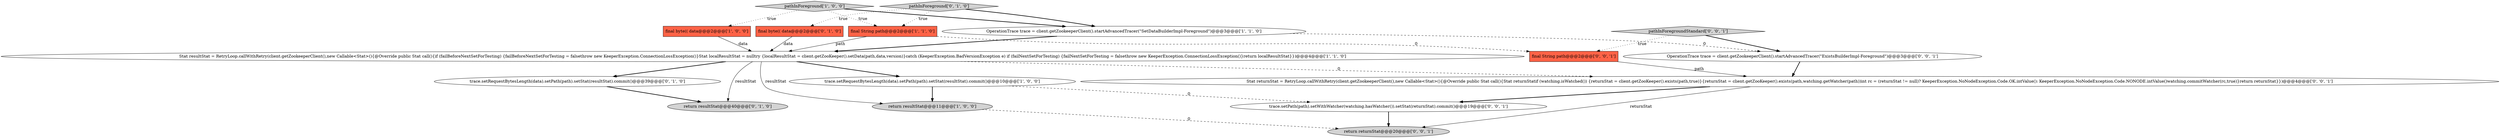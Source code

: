 digraph {
7 [style = filled, label = "final byte(( data@@@2@@@['0', '1', '0']", fillcolor = tomato, shape = box image = "AAA0AAABBB2BBB"];
12 [style = filled, label = "pathInForegroundStandard['0', '0', '1']", fillcolor = lightgray, shape = diamond image = "AAA0AAABBB3BBB"];
4 [style = filled, label = "Stat resultStat = RetryLoop.callWithRetry(client.getZookeeperClient(),new Callable<Stat>(){@Override public Stat call(){if (failBeforeNextSetForTesting) {failBeforeNextSetForTesting = falsethrow new KeeperException.ConnectionLossException()}Stat localResultStat = nulltry {localResultStat = client.getZooKeeper().setData(path,data,version)}catch (KeeperException.BadVersionException e) if (failNextSetForTesting) {failNextSetForTesting = falsethrow new KeeperException.ConnectionLossException()}return localResultStat}})@@@4@@@['1', '1', '0']", fillcolor = white, shape = ellipse image = "AAA0AAABBB1BBB"];
9 [style = filled, label = "return resultStat@@@40@@@['0', '1', '0']", fillcolor = lightgray, shape = ellipse image = "AAA0AAABBB2BBB"];
14 [style = filled, label = "final String path@@@2@@@['0', '0', '1']", fillcolor = tomato, shape = box image = "AAA0AAABBB3BBB"];
16 [style = filled, label = "return returnStat@@@20@@@['0', '0', '1']", fillcolor = lightgray, shape = ellipse image = "AAA0AAABBB3BBB"];
6 [style = filled, label = "final String path@@@2@@@['1', '1', '0']", fillcolor = tomato, shape = box image = "AAA0AAABBB1BBB"];
10 [style = filled, label = "pathInForeground['0', '1', '0']", fillcolor = lightgray, shape = diamond image = "AAA0AAABBB2BBB"];
15 [style = filled, label = "Stat returnStat = RetryLoop.callWithRetry(client.getZookeeperClient(),new Callable<Stat>(){@Override public Stat call(){Stat returnStatif (watching.isWatched()) {returnStat = client.getZooKeeper().exists(path,true)}{returnStat = client.getZooKeeper().exists(path,watching.getWatcher(path))int rc = (returnStat != null)? KeeperException.NoNodeException.Code.OK.intValue(): KeeperException.NoNodeException.Code.NONODE.intValue()watching.commitWatcher(rc,true)}return returnStat}})@@@4@@@['0', '0', '1']", fillcolor = white, shape = ellipse image = "AAA0AAABBB3BBB"];
8 [style = filled, label = "trace.setRequestBytesLength(data).setPath(path).setStat(resultStat).commit()@@@39@@@['0', '1', '0']", fillcolor = white, shape = ellipse image = "AAA0AAABBB2BBB"];
11 [style = filled, label = "OperationTrace trace = client.getZookeeperClient().startAdvancedTracer(\"ExistsBuilderImpl-Foreground\")@@@3@@@['0', '0', '1']", fillcolor = white, shape = ellipse image = "AAA0AAABBB3BBB"];
3 [style = filled, label = "final byte(( data@@@2@@@['1', '0', '0']", fillcolor = tomato, shape = box image = "AAA0AAABBB1BBB"];
1 [style = filled, label = "return resultStat@@@11@@@['1', '0', '0']", fillcolor = lightgray, shape = ellipse image = "AAA0AAABBB1BBB"];
2 [style = filled, label = "trace.setRequestBytesLength(data).setPath(path).setStat(resultStat).commit()@@@10@@@['1', '0', '0']", fillcolor = white, shape = ellipse image = "AAA0AAABBB1BBB"];
13 [style = filled, label = "trace.setPath(path).setWithWatcher(watching.hasWatcher()).setStat(returnStat).commit()@@@19@@@['0', '0', '1']", fillcolor = white, shape = ellipse image = "AAA0AAABBB3BBB"];
0 [style = filled, label = "OperationTrace trace = client.getZookeeperClient().startAdvancedTracer(\"SetDataBuilderImpl-Foreground\")@@@3@@@['1', '1', '0']", fillcolor = white, shape = ellipse image = "AAA0AAABBB1BBB"];
5 [style = filled, label = "pathInForeground['1', '0', '0']", fillcolor = lightgray, shape = diamond image = "AAA0AAABBB1BBB"];
15->16 [style = solid, label="returnStat"];
0->4 [style = bold, label=""];
8->9 [style = bold, label=""];
6->4 [style = solid, label="path"];
6->14 [style = dashed, label="0"];
5->3 [style = dotted, label="true"];
4->15 [style = dashed, label="0"];
4->1 [style = solid, label="resultStat"];
4->8 [style = bold, label=""];
11->15 [style = bold, label=""];
10->7 [style = dotted, label="true"];
4->2 [style = bold, label=""];
5->6 [style = dotted, label="true"];
5->0 [style = bold, label=""];
0->11 [style = dashed, label="0"];
13->16 [style = bold, label=""];
3->4 [style = solid, label="data"];
14->15 [style = solid, label="path"];
2->1 [style = bold, label=""];
15->13 [style = bold, label=""];
12->14 [style = dotted, label="true"];
1->16 [style = dashed, label="0"];
10->6 [style = dotted, label="true"];
12->11 [style = bold, label=""];
7->4 [style = solid, label="data"];
10->0 [style = bold, label=""];
2->13 [style = dashed, label="0"];
4->9 [style = solid, label="resultStat"];
}
